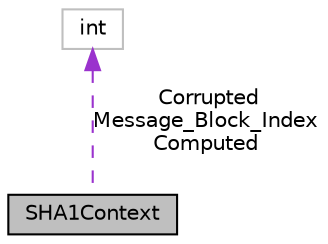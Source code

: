 digraph "SHA1Context"
{
 // LATEX_PDF_SIZE
  edge [fontname="Helvetica",fontsize="10",labelfontname="Helvetica",labelfontsize="10"];
  node [fontname="Helvetica",fontsize="10",shape=record];
  Node1 [label="SHA1Context",height=0.2,width=0.4,color="black", fillcolor="grey75", style="filled", fontcolor="black",tooltip=" "];
  Node2 -> Node1 [dir="back",color="darkorchid3",fontsize="10",style="dashed",label=" Corrupted\nMessage_Block_Index\nComputed" ];
  Node2 [label="int",height=0.2,width=0.4,color="grey75", fillcolor="white", style="filled",tooltip=" "];
}
